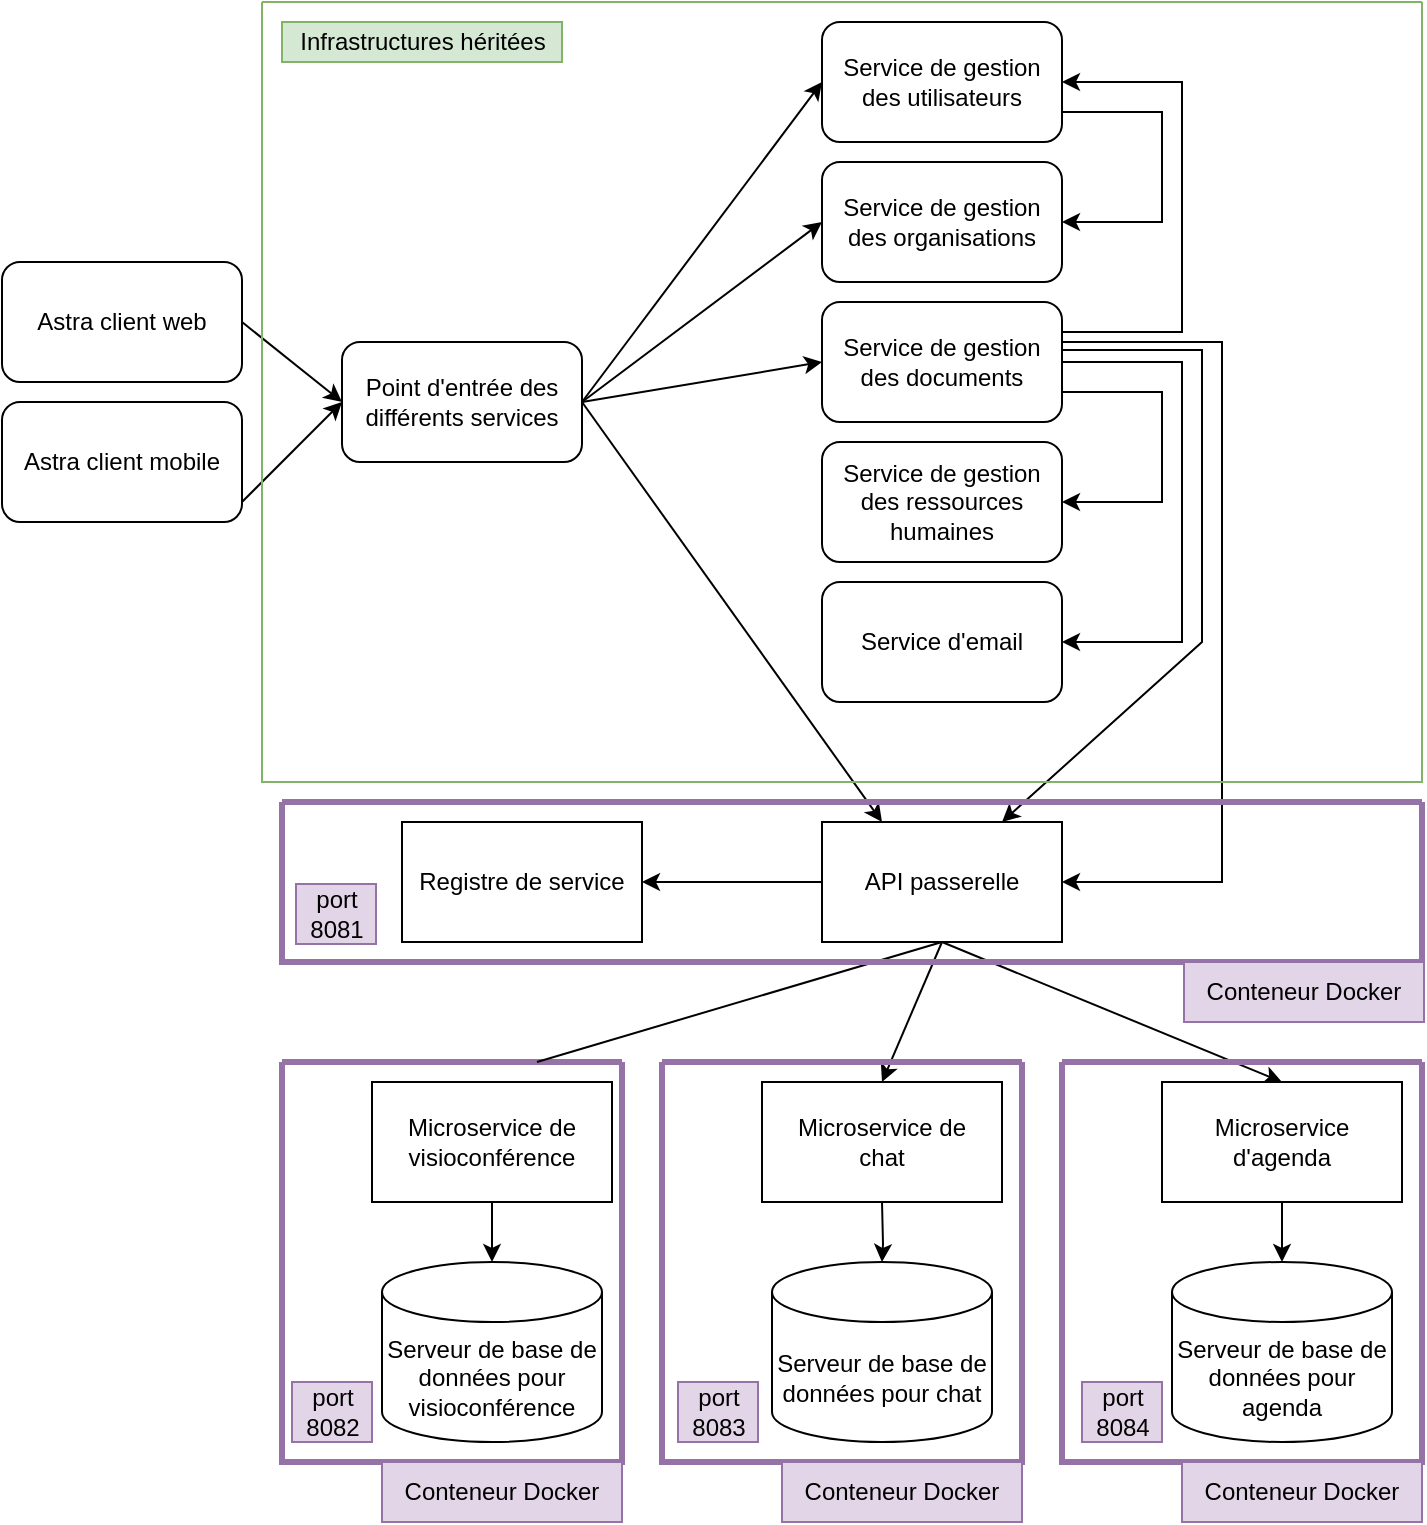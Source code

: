 <mxfile version="18.0.2" type="github">
  <diagram id="00_8uSY0qCTc1xiecRlY" name="Page-1">
    <mxGraphModel dx="1422" dy="724" grid="1" gridSize="10" guides="1" tooltips="1" connect="1" arrows="1" fold="1" page="1" pageScale="1" pageWidth="827" pageHeight="1169" math="0" shadow="0">
      <root>
        <mxCell id="0" />
        <mxCell id="1" parent="0" />
        <mxCell id="EvmF-jl4J4cTao0oqaJv-45" value="" style="swimlane;startSize=0;fillColor=#e1d5e7;strokeColor=#9673a6;strokeWidth=3;" parent="1" vertex="1">
          <mxGeometry x="150" y="530" width="170" height="200" as="geometry" />
        </mxCell>
        <mxCell id="EvmF-jl4J4cTao0oqaJv-27" value="Serveur de base de données pour visioconférence" style="shape=cylinder3;whiteSpace=wrap;html=1;boundedLbl=1;backgroundOutline=1;size=15;" parent="EvmF-jl4J4cTao0oqaJv-45" vertex="1">
          <mxGeometry x="50" y="100" width="110" height="90" as="geometry" />
        </mxCell>
        <mxCell id="EvmF-jl4J4cTao0oqaJv-22" value="&lt;div&gt;Microservice de &lt;br&gt;&lt;/div&gt;&lt;div&gt;visioconférence&lt;br&gt;&lt;/div&gt;" style="rounded=0;whiteSpace=wrap;html=1;" parent="EvmF-jl4J4cTao0oqaJv-45" vertex="1">
          <mxGeometry x="45" y="10" width="120" height="60" as="geometry" />
        </mxCell>
        <mxCell id="EvmF-jl4J4cTao0oqaJv-21" value="" style="edgeStyle=orthogonalEdgeStyle;rounded=0;orthogonalLoop=1;jettySize=auto;html=1;" parent="EvmF-jl4J4cTao0oqaJv-45" source="EvmF-jl4J4cTao0oqaJv-22" target="EvmF-jl4J4cTao0oqaJv-27" edge="1">
          <mxGeometry relative="1" as="geometry" />
        </mxCell>
        <mxCell id="EvmF-jl4J4cTao0oqaJv-47" value="&lt;div&gt;port &lt;br&gt;&lt;/div&gt;&lt;div&gt;8082&lt;/div&gt;" style="text;html=1;align=center;verticalAlign=middle;resizable=0;points=[];autosize=1;strokeColor=#9673a6;fillColor=#e1d5e7;" parent="EvmF-jl4J4cTao0oqaJv-45" vertex="1">
          <mxGeometry x="5" y="160" width="40" height="30" as="geometry" />
        </mxCell>
        <mxCell id="EvmF-jl4J4cTao0oqaJv-1" value="Astra client web" style="rounded=1;whiteSpace=wrap;html=1;" parent="1" vertex="1">
          <mxGeometry x="10" y="130" width="120" height="60" as="geometry" />
        </mxCell>
        <mxCell id="EvmF-jl4J4cTao0oqaJv-2" value="Astra client mobile" style="rounded=1;whiteSpace=wrap;html=1;" parent="1" vertex="1">
          <mxGeometry x="10" y="200" width="120" height="60" as="geometry" />
        </mxCell>
        <mxCell id="EvmF-jl4J4cTao0oqaJv-3" value="Point d&#39;entrée des différents services" style="rounded=1;whiteSpace=wrap;html=1;" parent="1" vertex="1">
          <mxGeometry x="180" y="170" width="120" height="60" as="geometry" />
        </mxCell>
        <mxCell id="EvmF-jl4J4cTao0oqaJv-4" value="Service de gestion des utilisateurs" style="rounded=1;whiteSpace=wrap;html=1;" parent="1" vertex="1">
          <mxGeometry x="420" y="10" width="120" height="60" as="geometry" />
        </mxCell>
        <mxCell id="EvmF-jl4J4cTao0oqaJv-5" value="Service de gestion des documents" style="rounded=1;whiteSpace=wrap;html=1;" parent="1" vertex="1">
          <mxGeometry x="420" y="150" width="120" height="60" as="geometry" />
        </mxCell>
        <mxCell id="EvmF-jl4J4cTao0oqaJv-6" value="Service de gestion des organisations" style="rounded=1;whiteSpace=wrap;html=1;" parent="1" vertex="1">
          <mxGeometry x="420" y="80" width="120" height="60" as="geometry" />
        </mxCell>
        <mxCell id="EvmF-jl4J4cTao0oqaJv-7" value="Service de gestion des ressources humaines" style="rounded=1;whiteSpace=wrap;html=1;" parent="1" vertex="1">
          <mxGeometry x="420" y="220" width="120" height="60" as="geometry" />
        </mxCell>
        <mxCell id="EvmF-jl4J4cTao0oqaJv-9" value="" style="endArrow=classic;html=1;rounded=0;" parent="1" edge="1">
          <mxGeometry width="50" height="50" relative="1" as="geometry">
            <mxPoint x="130" y="250" as="sourcePoint" />
            <mxPoint x="180" y="200" as="targetPoint" />
          </mxGeometry>
        </mxCell>
        <mxCell id="EvmF-jl4J4cTao0oqaJv-10" value="" style="endArrow=classic;html=1;rounded=0;entryX=0;entryY=0.5;entryDx=0;entryDy=0;" parent="1" target="EvmF-jl4J4cTao0oqaJv-3" edge="1">
          <mxGeometry width="50" height="50" relative="1" as="geometry">
            <mxPoint x="130" y="160" as="sourcePoint" />
            <mxPoint x="180" y="110" as="targetPoint" />
          </mxGeometry>
        </mxCell>
        <mxCell id="EvmF-jl4J4cTao0oqaJv-11" value="" style="endArrow=classic;html=1;rounded=0;entryX=0;entryY=0.5;entryDx=0;entryDy=0;exitX=1;exitY=0.5;exitDx=0;exitDy=0;" parent="1" source="EvmF-jl4J4cTao0oqaJv-3" target="EvmF-jl4J4cTao0oqaJv-5" edge="1">
          <mxGeometry width="50" height="50" relative="1" as="geometry">
            <mxPoint x="300" y="200" as="sourcePoint" />
            <mxPoint x="440" y="340" as="targetPoint" />
          </mxGeometry>
        </mxCell>
        <mxCell id="EvmF-jl4J4cTao0oqaJv-12" value="" style="endArrow=classic;html=1;rounded=0;entryX=0;entryY=0.5;entryDx=0;entryDy=0;exitX=1;exitY=0.5;exitDx=0;exitDy=0;" parent="1" source="EvmF-jl4J4cTao0oqaJv-3" target="EvmF-jl4J4cTao0oqaJv-6" edge="1">
          <mxGeometry width="50" height="50" relative="1" as="geometry">
            <mxPoint x="300" y="200" as="sourcePoint" />
            <mxPoint x="450" y="350" as="targetPoint" />
          </mxGeometry>
        </mxCell>
        <mxCell id="EvmF-jl4J4cTao0oqaJv-13" value="" style="endArrow=classic;html=1;rounded=0;exitX=1;exitY=0.5;exitDx=0;exitDy=0;entryX=0;entryY=0.5;entryDx=0;entryDy=0;" parent="1" source="EvmF-jl4J4cTao0oqaJv-3" target="EvmF-jl4J4cTao0oqaJv-4" edge="1">
          <mxGeometry width="50" height="50" relative="1" as="geometry">
            <mxPoint x="340" y="240" as="sourcePoint" />
            <mxPoint x="460" y="360" as="targetPoint" />
          </mxGeometry>
        </mxCell>
        <mxCell id="EvmF-jl4J4cTao0oqaJv-14" value="" style="endArrow=classic;html=1;rounded=0;exitX=1;exitY=0.75;exitDx=0;exitDy=0;entryX=1;entryY=0.5;entryDx=0;entryDy=0;" parent="1" source="EvmF-jl4J4cTao0oqaJv-4" target="EvmF-jl4J4cTao0oqaJv-6" edge="1">
          <mxGeometry width="50" height="50" relative="1" as="geometry">
            <mxPoint x="300" y="330" as="sourcePoint" />
            <mxPoint x="350" y="280" as="targetPoint" />
            <Array as="points">
              <mxPoint x="590" y="55" />
              <mxPoint x="590" y="110" />
            </Array>
          </mxGeometry>
        </mxCell>
        <mxCell id="EvmF-jl4J4cTao0oqaJv-15" value="" style="endArrow=classic;html=1;rounded=0;exitX=1;exitY=0.25;exitDx=0;exitDy=0;entryX=1;entryY=0.5;entryDx=0;entryDy=0;" parent="1" source="EvmF-jl4J4cTao0oqaJv-5" target="EvmF-jl4J4cTao0oqaJv-4" edge="1">
          <mxGeometry width="50" height="50" relative="1" as="geometry">
            <mxPoint x="300" y="330" as="sourcePoint" />
            <mxPoint x="650" y="160" as="targetPoint" />
            <Array as="points">
              <mxPoint x="600" y="165" />
              <mxPoint x="600" y="40" />
            </Array>
          </mxGeometry>
        </mxCell>
        <mxCell id="EvmF-jl4J4cTao0oqaJv-16" value="" style="endArrow=classic;html=1;rounded=0;exitX=1;exitY=0.75;exitDx=0;exitDy=0;entryX=1;entryY=0.5;entryDx=0;entryDy=0;" parent="1" source="EvmF-jl4J4cTao0oqaJv-5" target="EvmF-jl4J4cTao0oqaJv-7" edge="1">
          <mxGeometry width="50" height="50" relative="1" as="geometry">
            <mxPoint x="300" y="330" as="sourcePoint" />
            <mxPoint x="350" y="280" as="targetPoint" />
            <Array as="points">
              <mxPoint x="590" y="195" />
              <mxPoint x="590" y="250" />
            </Array>
          </mxGeometry>
        </mxCell>
        <mxCell id="EvmF-jl4J4cTao0oqaJv-17" value="" style="endArrow=classic;html=1;rounded=0;exitX=1;exitY=0.5;exitDx=0;exitDy=0;entryX=1;entryY=0.5;entryDx=0;entryDy=0;" parent="1" source="EvmF-jl4J4cTao0oqaJv-5" target="EvmF-jl4J4cTao0oqaJv-18" edge="1">
          <mxGeometry width="50" height="50" relative="1" as="geometry">
            <mxPoint x="300" y="330" as="sourcePoint" />
            <mxPoint x="550" y="320" as="targetPoint" />
            <Array as="points">
              <mxPoint x="600" y="180" />
              <mxPoint x="600" y="320" />
            </Array>
          </mxGeometry>
        </mxCell>
        <mxCell id="EvmF-jl4J4cTao0oqaJv-18" value="Service d&#39;email" style="rounded=1;whiteSpace=wrap;html=1;" parent="1" vertex="1">
          <mxGeometry x="420" y="290" width="120" height="60" as="geometry" />
        </mxCell>
        <mxCell id="EvmF-jl4J4cTao0oqaJv-19" value="" style="endArrow=classic;html=1;rounded=0;entryX=0.25;entryY=0;entryDx=0;entryDy=0;exitX=1;exitY=0.5;exitDx=0;exitDy=0;" parent="1" source="EvmF-jl4J4cTao0oqaJv-3" target="EvmF-jl4J4cTao0oqaJv-23" edge="1">
          <mxGeometry width="50" height="50" relative="1" as="geometry">
            <mxPoint x="300" y="390" as="sourcePoint" />
            <mxPoint x="430" y="420" as="targetPoint" />
          </mxGeometry>
        </mxCell>
        <mxCell id="EvmF-jl4J4cTao0oqaJv-20" value="" style="endArrow=classic;html=1;rounded=0;entryX=0.75;entryY=0;entryDx=0;entryDy=0;exitX=1;exitY=0.4;exitDx=0;exitDy=0;exitPerimeter=0;" parent="1" source="EvmF-jl4J4cTao0oqaJv-5" target="EvmF-jl4J4cTao0oqaJv-23" edge="1">
          <mxGeometry width="50" height="50" relative="1" as="geometry">
            <mxPoint x="300" y="390" as="sourcePoint" />
            <mxPoint x="550" y="420" as="targetPoint" />
            <Array as="points">
              <mxPoint x="610" y="174" />
              <mxPoint x="610" y="320" />
            </Array>
          </mxGeometry>
        </mxCell>
        <mxCell id="EvmF-jl4J4cTao0oqaJv-23" value="API passerelle" style="rounded=0;whiteSpace=wrap;html=1;" parent="1" vertex="1">
          <mxGeometry x="420" y="410" width="120" height="60" as="geometry" />
        </mxCell>
        <mxCell id="EvmF-jl4J4cTao0oqaJv-26" value="" style="endArrow=classic;html=1;rounded=0;exitX=0;exitY=0.5;exitDx=0;exitDy=0;entryX=1;entryY=0.5;entryDx=0;entryDy=0;" parent="1" source="EvmF-jl4J4cTao0oqaJv-23" edge="1" target="EvmF-jl4J4cTao0oqaJv-25">
          <mxGeometry width="50" height="50" relative="1" as="geometry">
            <mxPoint x="420" y="680" as="sourcePoint" />
            <mxPoint x="310" y="440" as="targetPoint" />
          </mxGeometry>
        </mxCell>
        <mxCell id="EvmF-jl4J4cTao0oqaJv-28" value="&lt;div&gt;Microservice de &lt;br&gt;&lt;/div&gt;&lt;div&gt;chat&lt;br&gt;&lt;/div&gt;" style="rounded=0;whiteSpace=wrap;html=1;" parent="1" vertex="1">
          <mxGeometry x="390" y="540" width="120" height="60" as="geometry" />
        </mxCell>
        <mxCell id="EvmF-jl4J4cTao0oqaJv-29" value="" style="endArrow=classic;html=1;rounded=0;entryX=0.5;entryY=0;entryDx=0;entryDy=0;" parent="1" target="EvmF-jl4J4cTao0oqaJv-28" edge="1">
          <mxGeometry width="50" height="50" relative="1" as="geometry">
            <mxPoint x="480" y="470" as="sourcePoint" />
            <mxPoint x="510" y="390" as="targetPoint" />
          </mxGeometry>
        </mxCell>
        <mxCell id="EvmF-jl4J4cTao0oqaJv-30" value="" style="edgeStyle=orthogonalEdgeStyle;rounded=0;orthogonalLoop=1;jettySize=auto;html=1;" parent="1" target="EvmF-jl4J4cTao0oqaJv-31" edge="1">
          <mxGeometry relative="1" as="geometry">
            <mxPoint x="450" y="600" as="sourcePoint" />
          </mxGeometry>
        </mxCell>
        <mxCell id="EvmF-jl4J4cTao0oqaJv-31" value="Serveur de base de données pour chat" style="shape=cylinder3;whiteSpace=wrap;html=1;boundedLbl=1;backgroundOutline=1;size=15;" parent="1" vertex="1">
          <mxGeometry x="395" y="630" width="110" height="90" as="geometry" />
        </mxCell>
        <mxCell id="EvmF-jl4J4cTao0oqaJv-34" value="" style="endArrow=classic;html=1;rounded=0;entryX=0.5;entryY=0;entryDx=0;entryDy=0;exitX=0.5;exitY=1;exitDx=0;exitDy=0;" parent="1" target="EvmF-jl4J4cTao0oqaJv-33" edge="1" source="EvmF-jl4J4cTao0oqaJv-23">
          <mxGeometry width="50" height="50" relative="1" as="geometry">
            <mxPoint x="550" y="470" as="sourcePoint" />
            <mxPoint x="640" y="390" as="targetPoint" />
          </mxGeometry>
        </mxCell>
        <mxCell id="EvmF-jl4J4cTao0oqaJv-43" value="" style="endArrow=classic;html=1;rounded=0;entryX=1;entryY=0.5;entryDx=0;entryDy=0;" parent="1" target="EvmF-jl4J4cTao0oqaJv-23" edge="1">
          <mxGeometry width="50" height="50" relative="1" as="geometry">
            <mxPoint x="540" y="170" as="sourcePoint" />
            <mxPoint x="440" y="330" as="targetPoint" />
            <Array as="points">
              <mxPoint x="620" y="170" />
              <mxPoint x="620" y="440" />
            </Array>
          </mxGeometry>
        </mxCell>
        <mxCell id="EvmF-jl4J4cTao0oqaJv-44" value="" style="swimlane;startSize=0;fillColor=#d5e8d4;strokeColor=#82b366;" parent="1" vertex="1">
          <mxGeometry x="140" width="580" height="390" as="geometry" />
        </mxCell>
        <mxCell id="EvmF-jl4J4cTao0oqaJv-42" value="&lt;div&gt;Infrastructures héritées&lt;/div&gt;" style="text;html=1;align=center;verticalAlign=middle;resizable=0;points=[];autosize=1;strokeColor=#82b366;fillColor=#d5e8d4;" parent="EvmF-jl4J4cTao0oqaJv-44" vertex="1">
          <mxGeometry x="10" y="10" width="140" height="20" as="geometry" />
        </mxCell>
        <mxCell id="EvmF-jl4J4cTao0oqaJv-46" value="" style="endArrow=none;html=1;rounded=0;exitX=0.5;exitY=1;exitDx=0;exitDy=0;entryX=0.75;entryY=0;entryDx=0;entryDy=0;" parent="1" source="EvmF-jl4J4cTao0oqaJv-23" target="EvmF-jl4J4cTao0oqaJv-45" edge="1">
          <mxGeometry width="50" height="50" relative="1" as="geometry">
            <mxPoint x="480" y="470" as="sourcePoint" />
            <mxPoint x="250" y="510" as="targetPoint" />
          </mxGeometry>
        </mxCell>
        <mxCell id="EvmF-jl4J4cTao0oqaJv-56" value="" style="swimlane;startSize=0;fillColor=#e1d5e7;strokeColor=#9673a6;strokeWidth=3;" parent="1" vertex="1">
          <mxGeometry x="540" y="530" width="180" height="200" as="geometry" />
        </mxCell>
        <mxCell id="EvmF-jl4J4cTao0oqaJv-33" value="&lt;div&gt;Microservice d&#39;agenda&lt;br&gt;&lt;/div&gt;" style="rounded=0;whiteSpace=wrap;html=1;" parent="EvmF-jl4J4cTao0oqaJv-56" vertex="1">
          <mxGeometry x="50" y="10" width="120" height="60" as="geometry" />
        </mxCell>
        <mxCell id="EvmF-jl4J4cTao0oqaJv-36" value="Serveur de base de données pour agenda" style="shape=cylinder3;whiteSpace=wrap;html=1;boundedLbl=1;backgroundOutline=1;size=15;" parent="EvmF-jl4J4cTao0oqaJv-56" vertex="1">
          <mxGeometry x="55" y="100" width="110" height="90" as="geometry" />
        </mxCell>
        <mxCell id="EvmF-jl4J4cTao0oqaJv-35" value="" style="edgeStyle=orthogonalEdgeStyle;rounded=0;orthogonalLoop=1;jettySize=auto;html=1;exitX=0.5;exitY=1;exitDx=0;exitDy=0;" parent="EvmF-jl4J4cTao0oqaJv-56" source="EvmF-jl4J4cTao0oqaJv-33" target="EvmF-jl4J4cTao0oqaJv-36" edge="1">
          <mxGeometry relative="1" as="geometry">
            <mxPoint x="10" y="70" as="sourcePoint" />
          </mxGeometry>
        </mxCell>
        <mxCell id="EvmF-jl4J4cTao0oqaJv-49" value="&lt;div&gt;port &lt;br&gt;&lt;/div&gt;&lt;div&gt;8084&lt;/div&gt;" style="text;html=1;align=center;verticalAlign=middle;resizable=0;points=[];autosize=1;strokeColor=#9673a6;fillColor=#e1d5e7;" parent="EvmF-jl4J4cTao0oqaJv-56" vertex="1">
          <mxGeometry x="10" y="160" width="40" height="30" as="geometry" />
        </mxCell>
        <mxCell id="EvmF-jl4J4cTao0oqaJv-55" value="" style="swimlane;startSize=0;fillColor=#e1d5e7;strokeColor=#9673a6;strokeWidth=3;" parent="1" vertex="1">
          <mxGeometry x="340" y="530" width="180" height="200" as="geometry" />
        </mxCell>
        <mxCell id="EvmF-jl4J4cTao0oqaJv-48" value="&lt;div&gt;port &lt;br&gt;&lt;/div&gt;&lt;div&gt;8083&lt;/div&gt;" style="text;html=1;align=center;verticalAlign=middle;resizable=0;points=[];autosize=1;strokeColor=#9673a6;fillColor=#e1d5e7;" parent="EvmF-jl4J4cTao0oqaJv-55" vertex="1">
          <mxGeometry x="8" y="160" width="40" height="30" as="geometry" />
        </mxCell>
        <mxCell id="EvmF-jl4J4cTao0oqaJv-57" value="Conteneur Docker" style="rounded=0;whiteSpace=wrap;html=1;fillColor=#e1d5e7;strokeColor=#9673a6;" parent="1" vertex="1">
          <mxGeometry x="200" y="730" width="120" height="30" as="geometry" />
        </mxCell>
        <mxCell id="EvmF-jl4J4cTao0oqaJv-58" value="Conteneur Docker" style="rounded=0;whiteSpace=wrap;html=1;fillColor=#e1d5e7;strokeColor=#9673a6;" parent="1" vertex="1">
          <mxGeometry x="400" y="730" width="120" height="30" as="geometry" />
        </mxCell>
        <mxCell id="EvmF-jl4J4cTao0oqaJv-59" value="Conteneur Docker" style="rounded=0;whiteSpace=wrap;html=1;fillColor=#e1d5e7;strokeColor=#9673a6;" parent="1" vertex="1">
          <mxGeometry x="600" y="730" width="120" height="30" as="geometry" />
        </mxCell>
        <mxCell id="wcycTlqLlnNX22bETAQY-1" value="" style="swimlane;startSize=0;fillColor=#e1d5e7;strokeColor=#9673a6;strokeWidth=3;" vertex="1" parent="1">
          <mxGeometry x="150" y="400" width="570" height="80" as="geometry" />
        </mxCell>
        <mxCell id="wcycTlqLlnNX22bETAQY-3" value="&lt;div&gt;port &lt;br&gt;&lt;/div&gt;&lt;div&gt;8081&lt;/div&gt;" style="text;html=1;align=center;verticalAlign=middle;resizable=0;points=[];autosize=1;strokeColor=#9673a6;fillColor=#e1d5e7;" vertex="1" parent="wcycTlqLlnNX22bETAQY-1">
          <mxGeometry x="7" y="41" width="40" height="30" as="geometry" />
        </mxCell>
        <mxCell id="EvmF-jl4J4cTao0oqaJv-25" value="Registre de service" style="rounded=0;whiteSpace=wrap;html=1;" parent="wcycTlqLlnNX22bETAQY-1" vertex="1">
          <mxGeometry x="60" y="10" width="120" height="60" as="geometry" />
        </mxCell>
        <mxCell id="wcycTlqLlnNX22bETAQY-2" value="Conteneur Docker" style="rounded=0;whiteSpace=wrap;html=1;fillColor=#e1d5e7;strokeColor=#9673a6;" vertex="1" parent="1">
          <mxGeometry x="601" y="480" width="120" height="30" as="geometry" />
        </mxCell>
      </root>
    </mxGraphModel>
  </diagram>
</mxfile>
